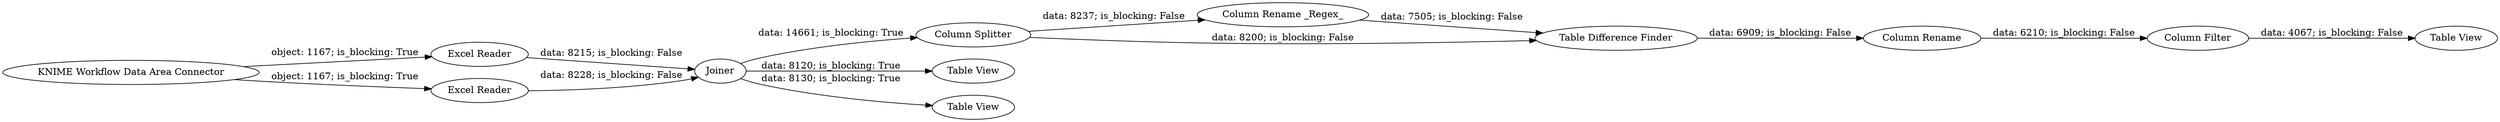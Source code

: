 digraph {
	"-4481839943336518334_8" [label="Column Rename"]
	"-4481839943336518334_5" [label=Joiner]
	"-4481839943336518334_6" [label="Column Splitter"]
	"-4481839943336518334_2" [label="Excel Reader"]
	"-4481839943336518334_7" [label="Column Rename _Regex_"]
	"-4481839943336518334_12" [label="Table View"]
	"-4481839943336518334_4" [label="Table Difference Finder"]
	"-4481839943336518334_9" [label="Column Filter"]
	"-4481839943336518334_3" [label="Excel Reader"]
	"-4481839943336518334_1" [label="KNIME Workflow Data Area Connector"]
	"-4481839943336518334_10" [label="Table View"]
	"-4481839943336518334_11" [label="Table View"]
	"-4481839943336518334_6" -> "-4481839943336518334_7" [label="data: 8237; is_blocking: False"]
	"-4481839943336518334_1" -> "-4481839943336518334_3" [label="object: 1167; is_blocking: True"]
	"-4481839943336518334_5" -> "-4481839943336518334_6" [label="data: 14661; is_blocking: True"]
	"-4481839943336518334_9" -> "-4481839943336518334_12" [label="data: 4067; is_blocking: False"]
	"-4481839943336518334_1" -> "-4481839943336518334_2" [label="object: 1167; is_blocking: True"]
	"-4481839943336518334_7" -> "-4481839943336518334_4" [label="data: 7505; is_blocking: False"]
	"-4481839943336518334_3" -> "-4481839943336518334_5" [label="data: 8228; is_blocking: False"]
	"-4481839943336518334_5" -> "-4481839943336518334_10" [label="data: 8120; is_blocking: True"]
	"-4481839943336518334_8" -> "-4481839943336518334_9" [label="data: 6210; is_blocking: False"]
	"-4481839943336518334_6" -> "-4481839943336518334_4" [label="data: 8200; is_blocking: False"]
	"-4481839943336518334_5" -> "-4481839943336518334_11" [label="data: 8130; is_blocking: True"]
	"-4481839943336518334_4" -> "-4481839943336518334_8" [label="data: 6909; is_blocking: False"]
	"-4481839943336518334_2" -> "-4481839943336518334_5" [label="data: 8215; is_blocking: False"]
	rankdir=LR
}
